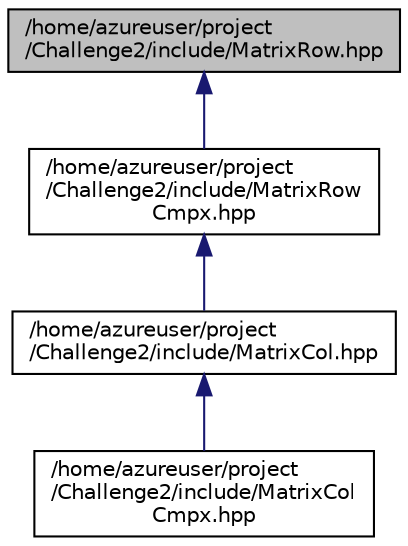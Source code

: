 digraph "/home/azureuser/project/Challenge2/include/MatrixRow.hpp"
{
 // LATEX_PDF_SIZE
  edge [fontname="Helvetica",fontsize="10",labelfontname="Helvetica",labelfontsize="10"];
  node [fontname="Helvetica",fontsize="10",shape=record];
  Node1 [label="/home/azureuser/project\l/Challenge2/include/MatrixRow.hpp",height=0.2,width=0.4,color="black", fillcolor="grey75", style="filled", fontcolor="black",tooltip="Contains the specialization of Matrix for a row-major matrix."];
  Node1 -> Node2 [dir="back",color="midnightblue",fontsize="10",style="solid",fontname="Helvetica"];
  Node2 [label="/home/azureuser/project\l/Challenge2/include/MatrixRow\lCmpx.hpp",height=0.2,width=0.4,color="black", fillcolor="white", style="filled",URL="$MatrixRowCmpx_8hpp.html",tooltip="Contains the specialization of Matrix for a row-major matrix, containing complex numbers."];
  Node2 -> Node3 [dir="back",color="midnightblue",fontsize="10",style="solid",fontname="Helvetica"];
  Node3 [label="/home/azureuser/project\l/Challenge2/include/MatrixCol.hpp",height=0.2,width=0.4,color="black", fillcolor="white", style="filled",URL="$MatrixCol_8hpp.html",tooltip="Contains the specialization of Matrix for a column-major matrix."];
  Node3 -> Node4 [dir="back",color="midnightblue",fontsize="10",style="solid",fontname="Helvetica"];
  Node4 [label="/home/azureuser/project\l/Challenge2/include/MatrixCol\lCmpx.hpp",height=0.2,width=0.4,color="black", fillcolor="white", style="filled",URL="$MatrixColCmpx_8hpp.html",tooltip="Contains the specialization of Matrix for a column-major matrix, containing complex numbers."];
}
